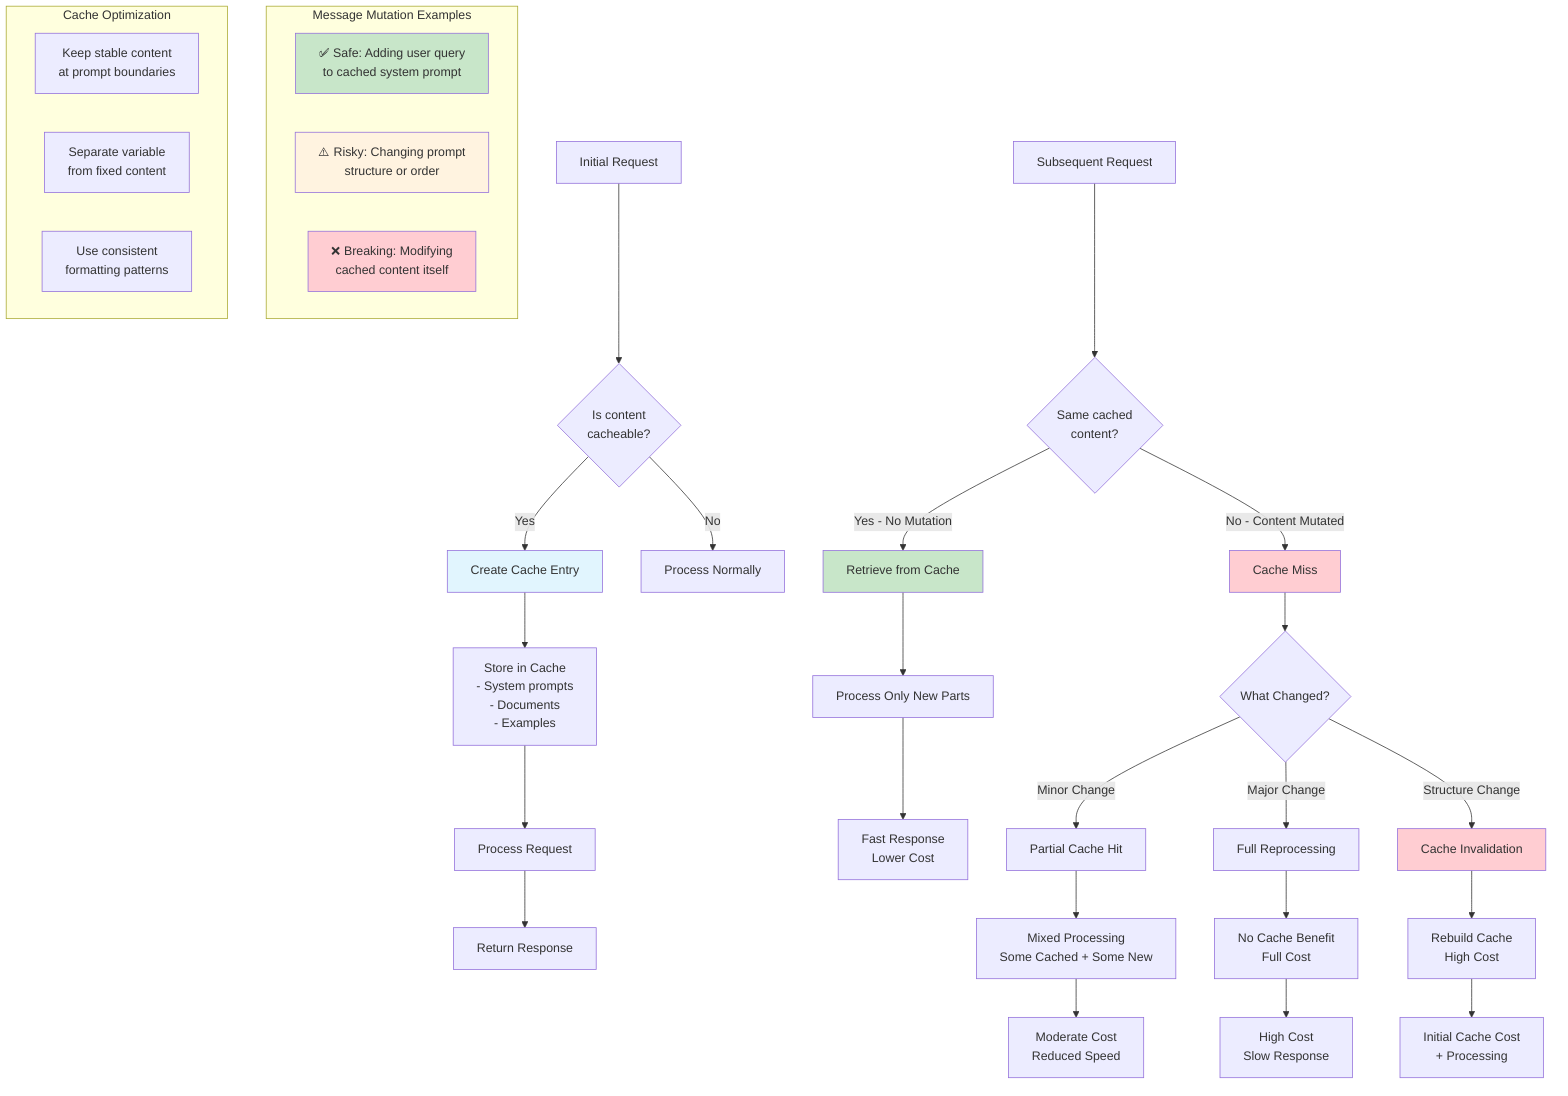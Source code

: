 flowchart TD
    A[Initial Request] --> B{Is content<br/>cacheable?}
    B -->|Yes| C[Create Cache Entry]
    B -->|No| D[Process Normally]
    
    C --> E[Store in Cache<br/>- System prompts<br/>- Documents<br/>- Examples]
    E --> F[Process Request]
    F --> G[Return Response]
    
    H[Subsequent Request] --> I{Same cached<br/>content?}
    I -->|Yes - No Mutation| J[Retrieve from Cache]
    I -->|No - Content Mutated| K[Cache Miss]
    
    J --> L[Process Only New Parts]
    L --> M[Fast Response<br/>Lower Cost]
    
    K --> N{What Changed?}
    N -->|Minor Change| O[Partial Cache Hit]
    N -->|Major Change| P[Full Reprocessing]
    N -->|Structure Change| Q[Cache Invalidation]
    
    O --> R[Mixed Processing<br/>Some Cached + Some New]
    P --> S[No Cache Benefit<br/>Full Cost]
    Q --> T[Rebuild Cache<br/>High Cost]
    
    R --> U[Moderate Cost<br/>Reduced Speed]
    S --> V[High Cost<br/>Slow Response]
    T --> W[Initial Cache Cost<br/>+ Processing]
    
    subgraph "Message Mutation Examples"
        X[✅ Safe: Adding user query<br/>to cached system prompt]
        Y[⚠️ Risky: Changing prompt<br/>structure or order]
        Z[❌ Breaking: Modifying<br/>cached content itself]
    end
    
    subgraph "Cache Optimization"
        AA[Keep stable content<br/>at prompt boundaries]
        BB[Separate variable<br/>from fixed content]
        CC[Use consistent<br/>formatting patterns]
    end
    
    style C fill:#e1f5fe
    style J fill:#c8e6c9
    style K fill:#ffcdd2
    style Q fill:#ffcdd2
    style X fill:#c8e6c9
    style Y fill:#fff3e0
    style Z fill:#ffcdd2